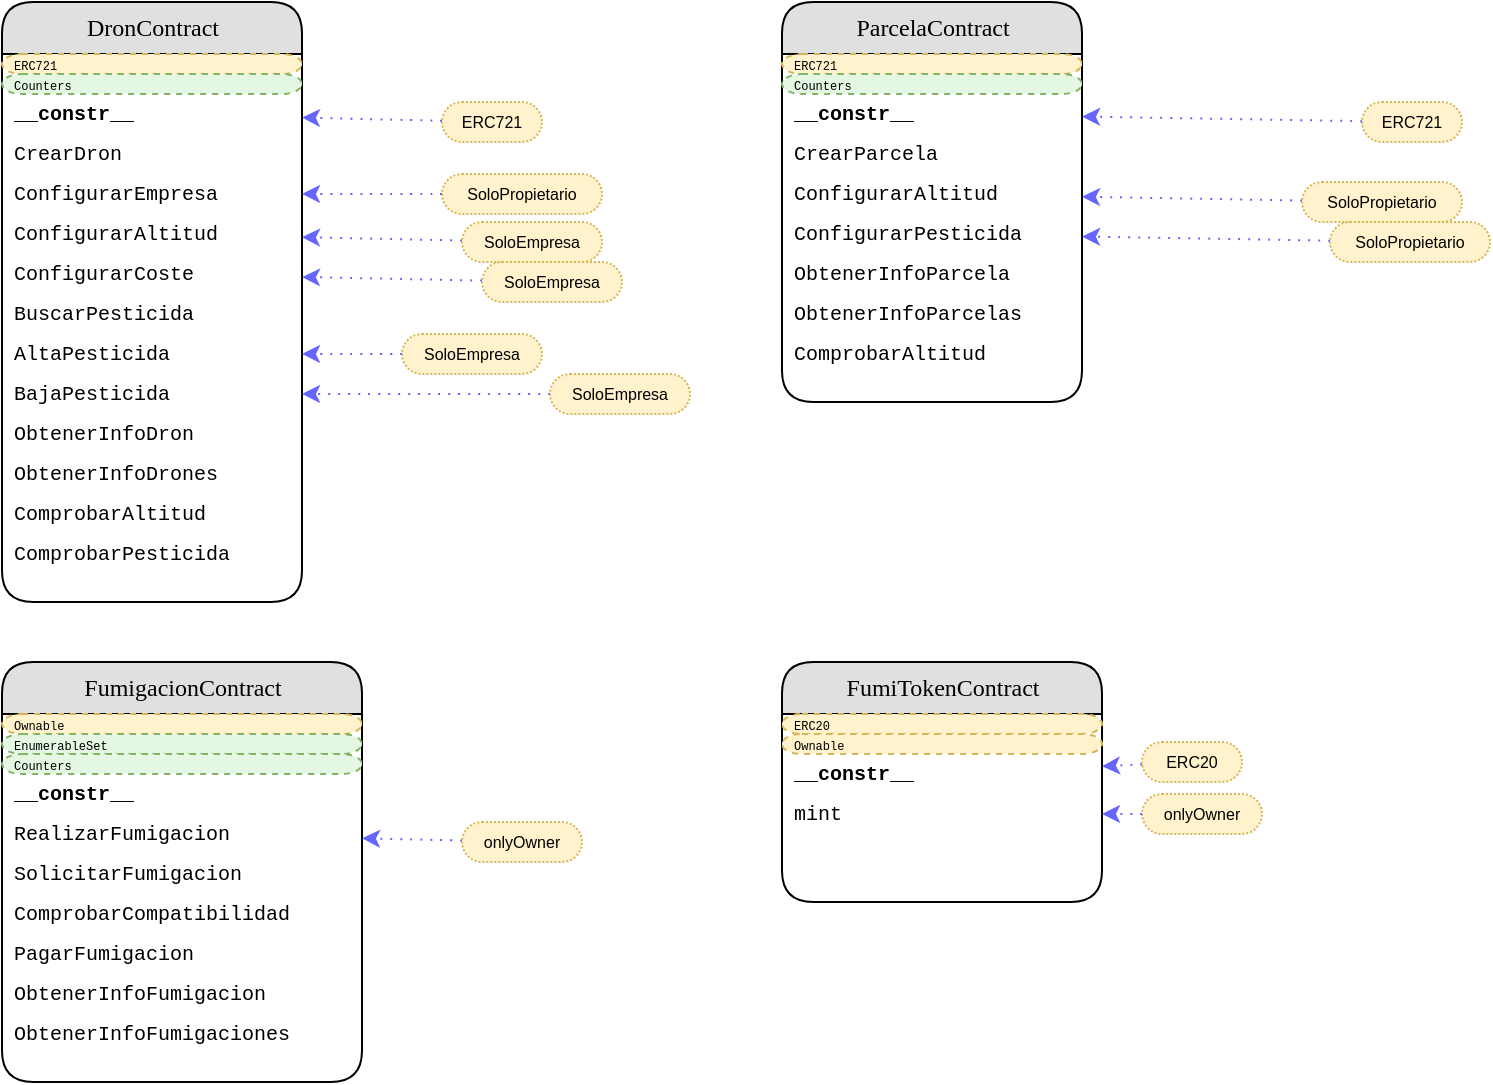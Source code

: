 <mxfile version="16.5.1" type="device" pages="2"><diagram id="Z4u0Mgou3W-D7SLCSRry" name="UMLs"><mxGraphModel dx="1083" dy="2153" grid="1" gridSize="10" guides="1" tooltips="1" connect="1" arrows="1" fold="1" page="1" pageScale="1" pageWidth="827" pageHeight="1169" math="0" shadow="0"><root><mxCell id="0"/><mxCell id="1" parent="0"/><UserObject label="DronContract" rparent="-" type="" override="" placeholders="1" id="sva-16476857508260"><mxCell style="swimlane;html=1;fontStyle=0;childLayout=stackLayout;horizontal=1;startSize=26;fillColor=#e0e0e0;horizontalStack=0;resizeParent=1;resizeLast=0;collapsible=1;marginBottom=0;swimlaneFillColor=#ffffff;align=center;rounded=1;shadow=0;comic=0;labelBackgroundColor=none;strokeColor=#000000;strokeWidth=1;fontFamily=Verdana;fontSize=12;fontColor=#000000;arcSize=20;" parent="1" vertex="1"><mxGeometry x="50" y="-1124" width="150" height="300" as="geometry"/></mxCell></UserObject><UserObject label="ERC721" rparent="0" type="mxgraph.bootstrap.rrect;strokeColor=none" override="fontSize=6" placeholders="1" id="sva-16476857508260_i0"><mxCell style="shape=mxgraph.bootstrap.rrect;strokeColor=none;html=1;fillColor=#fff2cc;strokeColor=#d6b656;dashed=1;spacingLeft=4;spacingRight=4;whiteSpace=wrap;overflow=hidden;rotatable=0;points=[[0,0.5],[1,0.5]];portConstraint=eastwest;fontFamily=Courier New;fontSize=10;align=left;fontSize=6" parent="sva-16476857508260" vertex="1"><mxGeometry y="26" width="150" height="10" as="geometry"/></mxCell></UserObject><UserObject label="Counters" rparent="0" type="mxgraph.bootstrap.rrect" override="fontSize=6" placeholders="1" id="sva-16476857508260_u0"><mxCell style="shape=mxgraph.bootstrap.rrect;html=1;fillColor=#E3F7E2;strokeColor=#82b366;dashed=1;spacingLeft=4;spacingRight=4;whiteSpace=wrap;overflow=hidden;rotatable=0;points=[[0,0.5],[1,0.5]];portConstraint=eastwest;fontFamily=Courier New;fontSize=10;align=left;fontSize=6" parent="sva-16476857508260" vertex="1"><mxGeometry y="36" width="150" height="10" as="geometry"/></mxCell></UserObject><UserObject label="&lt;b&gt;__constr__&lt;b&gt;" rparent="0" type="text;strokeColor=none" override="" placeholders="1" id="sva-16476857508260_f0"><mxCell style="shape=text;strokeColor=none;html=1;fillColor=none;spacingLeft=4;spacingRight=4;whiteSpace=wrap;overflow=hidden;rotatable=0;points=[[0,0.5],[1,0.5]];portConstraint=eastwest;fontFamily=Courier New;fontSize=10;align=left;" parent="sva-16476857508260" vertex="1"><mxGeometry y="46" width="150" height="20" as="geometry"/></mxCell></UserObject><UserObject label="CrearDron" rparent="0" type="text;strokeColor=none" override="" placeholders="1" id="sva-16476857508260_f1"><mxCell style="shape=text;strokeColor=none;html=1;fillColor=none;spacingLeft=4;spacingRight=4;whiteSpace=wrap;overflow=hidden;rotatable=0;points=[[0,0.5],[1,0.5]];portConstraint=eastwest;fontFamily=Courier New;fontSize=10;align=left;" parent="sva-16476857508260" vertex="1"><mxGeometry y="66" width="150" height="20" as="geometry"/></mxCell></UserObject><UserObject label="ConfigurarEmpresa" rparent="0" type="text;strokeColor=none" override="" placeholders="1" id="sva-16476857508260_f2"><mxCell style="shape=text;strokeColor=none;html=1;fillColor=none;spacingLeft=4;spacingRight=4;whiteSpace=wrap;overflow=hidden;rotatable=0;points=[[0,0.5],[1,0.5]];portConstraint=eastwest;fontFamily=Courier New;fontSize=10;align=left;" parent="sva-16476857508260" vertex="1"><mxGeometry y="86" width="150" height="20" as="geometry"/></mxCell></UserObject><UserObject label="ConfigurarAltitud" rparent="0" type="text;strokeColor=none" override="" placeholders="1" id="sva-16476857508260_f3"><mxCell style="shape=text;strokeColor=none;html=1;fillColor=none;spacingLeft=4;spacingRight=4;whiteSpace=wrap;overflow=hidden;rotatable=0;points=[[0,0.5],[1,0.5]];portConstraint=eastwest;fontFamily=Courier New;fontSize=10;align=left;" parent="sva-16476857508260" vertex="1"><mxGeometry y="106" width="150" height="20" as="geometry"/></mxCell></UserObject><UserObject label="ConfigurarCoste" rparent="0" type="text;strokeColor=none" override="" placeholders="1" id="sva-16476857508260_f4"><mxCell style="shape=text;strokeColor=none;html=1;fillColor=none;spacingLeft=4;spacingRight=4;whiteSpace=wrap;overflow=hidden;rotatable=0;points=[[0,0.5],[1,0.5]];portConstraint=eastwest;fontFamily=Courier New;fontSize=10;align=left;" parent="sva-16476857508260" vertex="1"><mxGeometry y="126" width="150" height="20" as="geometry"/></mxCell></UserObject><UserObject label="BuscarPesticida" rparent="0" type="text;strokeColor=none" override="" placeholders="1" id="sva-16476857508260_f5"><mxCell style="shape=text;strokeColor=none;html=1;fillColor=none;spacingLeft=4;spacingRight=4;whiteSpace=wrap;overflow=hidden;rotatable=0;points=[[0,0.5],[1,0.5]];portConstraint=eastwest;fontFamily=Courier New;fontSize=10;align=left;" parent="sva-16476857508260" vertex="1"><mxGeometry y="146" width="150" height="20" as="geometry"/></mxCell></UserObject><UserObject label="AltaPesticida" rparent="0" type="text;strokeColor=none" override="" placeholders="1" id="sva-16476857508260_f6"><mxCell style="shape=text;strokeColor=none;html=1;fillColor=none;spacingLeft=4;spacingRight=4;whiteSpace=wrap;overflow=hidden;rotatable=0;points=[[0,0.5],[1,0.5]];portConstraint=eastwest;fontFamily=Courier New;fontSize=10;align=left;" parent="sva-16476857508260" vertex="1"><mxGeometry y="166" width="150" height="20" as="geometry"/></mxCell></UserObject><UserObject label="BajaPesticida" rparent="0" type="text;strokeColor=none" override="" placeholders="1" id="sva-16476857508260_f7"><mxCell style="shape=text;strokeColor=none;html=1;fillColor=none;spacingLeft=4;spacingRight=4;whiteSpace=wrap;overflow=hidden;rotatable=0;points=[[0,0.5],[1,0.5]];portConstraint=eastwest;fontFamily=Courier New;fontSize=10;align=left;" parent="sva-16476857508260" vertex="1"><mxGeometry y="186" width="150" height="20" as="geometry"/></mxCell></UserObject><UserObject label="ObtenerInfoDron" rparent="0" type="text;strokeColor=none" override="" placeholders="1" id="sva-16476857508260_f8"><mxCell style="shape=text;strokeColor=none;html=1;fillColor=none;spacingLeft=4;spacingRight=4;whiteSpace=wrap;overflow=hidden;rotatable=0;points=[[0,0.5],[1,0.5]];portConstraint=eastwest;fontFamily=Courier New;fontSize=10;align=left;" parent="sva-16476857508260" vertex="1"><mxGeometry y="206" width="150" height="20" as="geometry"/></mxCell></UserObject><UserObject label="ObtenerInfoDrones" rparent="0" type="text;strokeColor=none" override="" placeholders="1" id="sva-16476857508260_f9"><mxCell style="shape=text;strokeColor=none;html=1;fillColor=none;spacingLeft=4;spacingRight=4;whiteSpace=wrap;overflow=hidden;rotatable=0;points=[[0,0.5],[1,0.5]];portConstraint=eastwest;fontFamily=Courier New;fontSize=10;align=left;" parent="sva-16476857508260" vertex="1"><mxGeometry y="226" width="150" height="20" as="geometry"/></mxCell></UserObject><UserObject label="ComprobarAltitud" rparent="0" type="text;strokeColor=none" override="" placeholders="1" id="sva-16476857508260_f10"><mxCell style="shape=text;strokeColor=none;html=1;fillColor=none;spacingLeft=4;spacingRight=4;whiteSpace=wrap;overflow=hidden;rotatable=0;points=[[0,0.5],[1,0.5]];portConstraint=eastwest;fontFamily=Courier New;fontSize=10;align=left;" parent="sva-16476857508260" vertex="1"><mxGeometry y="246" width="150" height="20" as="geometry"/></mxCell></UserObject><UserObject label="ComprobarPesticida" rparent="0" type="text;strokeColor=none" override="" placeholders="1" id="sva-16476857508260_f11"><mxCell style="shape=text;strokeColor=none;html=1;fillColor=none;spacingLeft=4;spacingRight=4;whiteSpace=wrap;overflow=hidden;rotatable=0;points=[[0,0.5],[1,0.5]];portConstraint=eastwest;fontFamily=Courier New;fontSize=10;align=left;" parent="sva-16476857508260" vertex="1"><mxGeometry y="266" width="150" height="20" as="geometry"/></mxCell></UserObject><UserObject label="ERC721" rparent="-" type="mxgraph.bootstrap.rrect" override="strokeColor=#d79b00;dashed=1;align=center;rSize=10;fontStyle=0;whiteSpace=wrap;dashPattern=1 1;strokeColor=#d6b656;fontSize=8;fontFamily=Helvetica" placeholders="1" id="sva-16476857508260_mod0_0"><mxCell style="shape=mxgraph.bootstrap.rrect;html=1;fillColor=#fff2cc;spacingLeft=4;spacingRight=4;whiteSpace=wrap;overflow=hidden;rotatable=0;points=[[0,0.5],[1,0.5]];portConstraint=eastwest;fontFamily=Courier New;fontSize=10;align=left;strokeColor=#d79b00;dashed=1;align=center;rSize=10;fontStyle=0;whiteSpace=wrap;dashPattern=1 1;strokeColor=#d6b656;fontSize=8;fontFamily=Helvetica" parent="1" vertex="1"><mxGeometry x="270" y="-1074" width="50" height="20" as="geometry"/></mxCell></UserObject><UserObject label="SoloPropietario" rparent="-" type="mxgraph.bootstrap.rrect" override="strokeColor=#d79b00;dashed=1;align=center;rSize=10;fontStyle=0;whiteSpace=wrap;dashPattern=1 1;strokeColor=#d6b656;fontSize=8;fontFamily=Helvetica" placeholders="1" id="sva-16476857508260_mod2_0"><mxCell style="shape=mxgraph.bootstrap.rrect;html=1;fillColor=#fff2cc;spacingLeft=4;spacingRight=4;whiteSpace=wrap;overflow=hidden;rotatable=0;points=[[0,0.5],[1,0.5]];portConstraint=eastwest;fontFamily=Courier New;fontSize=10;align=left;strokeColor=#d79b00;dashed=1;align=center;rSize=10;fontStyle=0;whiteSpace=wrap;dashPattern=1 1;strokeColor=#d6b656;fontSize=8;fontFamily=Helvetica" parent="1" vertex="1"><mxGeometry x="270" y="-1038" width="80" height="20" as="geometry"/></mxCell></UserObject><UserObject label="SoloEmpresa" rparent="-" type="mxgraph.bootstrap.rrect" override="strokeColor=#d79b00;dashed=1;align=center;rSize=10;fontStyle=0;whiteSpace=wrap;dashPattern=1 1;strokeColor=#d6b656;fontSize=8;fontFamily=Helvetica" placeholders="1" id="sva-16476857508260_mod3_0"><mxCell style="shape=mxgraph.bootstrap.rrect;html=1;fillColor=#fff2cc;spacingLeft=4;spacingRight=4;whiteSpace=wrap;overflow=hidden;rotatable=0;points=[[0,0.5],[1,0.5]];portConstraint=eastwest;fontFamily=Courier New;fontSize=10;align=left;strokeColor=#d79b00;dashed=1;align=center;rSize=10;fontStyle=0;whiteSpace=wrap;dashPattern=1 1;strokeColor=#d6b656;fontSize=8;fontFamily=Helvetica" parent="1" vertex="1"><mxGeometry x="280" y="-1014" width="70" height="20" as="geometry"/></mxCell></UserObject><UserObject label="SoloEmpresa" rparent="-" type="mxgraph.bootstrap.rrect" override="strokeColor=#d79b00;dashed=1;align=center;rSize=10;fontStyle=0;whiteSpace=wrap;dashPattern=1 1;strokeColor=#d6b656;fontSize=8;fontFamily=Helvetica" placeholders="1" id="sva-16476857508260_mod4_0"><mxCell style="shape=mxgraph.bootstrap.rrect;html=1;fillColor=#fff2cc;spacingLeft=4;spacingRight=4;whiteSpace=wrap;overflow=hidden;rotatable=0;points=[[0,0.5],[1,0.5]];portConstraint=eastwest;fontFamily=Courier New;fontSize=10;align=left;strokeColor=#d79b00;dashed=1;align=center;rSize=10;fontStyle=0;whiteSpace=wrap;dashPattern=1 1;strokeColor=#d6b656;fontSize=8;fontFamily=Helvetica" parent="1" vertex="1"><mxGeometry x="290" y="-994" width="70" height="20" as="geometry"/></mxCell></UserObject><UserObject label="SoloEmpresa" rparent="-" type="mxgraph.bootstrap.rrect" override="strokeColor=#d79b00;dashed=1;align=center;rSize=10;fontStyle=0;whiteSpace=wrap;dashPattern=1 1;strokeColor=#d6b656;fontSize=8;fontFamily=Helvetica" placeholders="1" id="sva-16476857508260_mod6_0"><mxCell style="shape=mxgraph.bootstrap.rrect;html=1;fillColor=#fff2cc;spacingLeft=4;spacingRight=4;whiteSpace=wrap;overflow=hidden;rotatable=0;points=[[0,0.5],[1,0.5]];portConstraint=eastwest;fontFamily=Courier New;fontSize=10;align=left;strokeColor=#d79b00;dashed=1;align=center;rSize=10;fontStyle=0;whiteSpace=wrap;dashPattern=1 1;strokeColor=#d6b656;fontSize=8;fontFamily=Helvetica" parent="1" vertex="1"><mxGeometry x="250" y="-958" width="70" height="20" as="geometry"/></mxCell></UserObject><UserObject label="SoloEmpresa" rparent="-" type="mxgraph.bootstrap.rrect" override="strokeColor=#d79b00;dashed=1;align=center;rSize=10;fontStyle=0;whiteSpace=wrap;dashPattern=1 1;strokeColor=#d6b656;fontSize=8;fontFamily=Helvetica" placeholders="1" id="sva-16476857508260_mod7_0"><mxCell style="shape=mxgraph.bootstrap.rrect;html=1;fillColor=#fff2cc;spacingLeft=4;spacingRight=4;whiteSpace=wrap;overflow=hidden;rotatable=0;points=[[0,0.5],[1,0.5]];portConstraint=eastwest;fontFamily=Courier New;fontSize=10;align=left;strokeColor=#d79b00;dashed=1;align=center;rSize=10;fontStyle=0;whiteSpace=wrap;dashPattern=1 1;strokeColor=#d6b656;fontSize=8;fontFamily=Helvetica" parent="1" vertex="1"><mxGeometry x="324" y="-938" width="70" height="20" as="geometry"/></mxCell></UserObject><mxCell id="smJV4LYlIAlW8HFdqsew-1" value="" style="curved=1;fontSize=11;noEdgeStyle=1;strokeColor=#6666FF;dashed=1;dashPattern=1 4;" parent="1" source="sva-16476857508260_mod0_0" target="sva-16476857508260_f0" edge="1"><mxGeometry relative="1" as="geometry"/></mxCell><mxCell id="smJV4LYlIAlW8HFdqsew-2" value="" style="curved=1;fontSize=11;noEdgeStyle=1;strokeColor=#6666FF;dashed=1;dashPattern=1 4;" parent="1" source="sva-16476857508260_mod2_0" target="sva-16476857508260_f2" edge="1"><mxGeometry relative="1" as="geometry"/></mxCell><mxCell id="smJV4LYlIAlW8HFdqsew-3" value="" style="curved=1;fontSize=11;noEdgeStyle=1;strokeColor=#6666FF;dashed=1;dashPattern=1 4;" parent="1" source="sva-16476857508260_mod3_0" target="sva-16476857508260_f3" edge="1"><mxGeometry relative="1" as="geometry"/></mxCell><mxCell id="smJV4LYlIAlW8HFdqsew-4" value="" style="curved=1;fontSize=11;noEdgeStyle=1;strokeColor=#6666FF;dashed=1;dashPattern=1 4;" parent="1" source="sva-16476857508260_mod4_0" target="sva-16476857508260_f4" edge="1"><mxGeometry relative="1" as="geometry"/></mxCell><mxCell id="smJV4LYlIAlW8HFdqsew-5" value="" style="curved=1;fontSize=11;noEdgeStyle=1;strokeColor=#6666FF;dashed=1;dashPattern=1 4;" parent="1" source="sva-16476857508260_mod6_0" target="sva-16476857508260_f6" edge="1"><mxGeometry relative="1" as="geometry"/></mxCell><mxCell id="smJV4LYlIAlW8HFdqsew-6" value="" style="curved=1;fontSize=11;noEdgeStyle=1;strokeColor=#6666FF;dashed=1;dashPattern=1 4;" parent="1" source="sva-16476857508260_mod7_0" target="sva-16476857508260_f7" edge="1"><mxGeometry relative="1" as="geometry"/></mxCell><UserObject label="FumigacionContract" rparent="-" type="" override="" placeholders="1" id="sva-16476860529890"><mxCell style="swimlane;html=1;fontStyle=0;childLayout=stackLayout;horizontal=1;startSize=26;fillColor=#e0e0e0;horizontalStack=0;resizeParent=1;resizeLast=0;collapsible=1;marginBottom=0;swimlaneFillColor=#ffffff;align=center;rounded=1;shadow=0;comic=0;labelBackgroundColor=none;strokeColor=#000000;strokeWidth=1;fontFamily=Verdana;fontSize=12;fontColor=#000000;arcSize=20;" parent="1" vertex="1"><mxGeometry x="50" y="-794" width="180" height="210" as="geometry"/></mxCell></UserObject><UserObject label="Ownable" rparent="0" type="mxgraph.bootstrap.rrect;strokeColor=none" override="fontSize=6" placeholders="1" id="sva-16476860529890_i0"><mxCell style="shape=mxgraph.bootstrap.rrect;strokeColor=none;html=1;fillColor=#fff2cc;strokeColor=#d6b656;dashed=1;spacingLeft=4;spacingRight=4;whiteSpace=wrap;overflow=hidden;rotatable=0;points=[[0,0.5],[1,0.5]];portConstraint=eastwest;fontFamily=Courier New;fontSize=10;align=left;fontSize=6" parent="sva-16476860529890" vertex="1"><mxGeometry y="26" width="180" height="10" as="geometry"/></mxCell></UserObject><UserObject label="EnumerableSet" rparent="0" type="mxgraph.bootstrap.rrect" override="fontSize=6" placeholders="1" id="sva-16476860529890_u0"><mxCell style="shape=mxgraph.bootstrap.rrect;html=1;fillColor=#E3F7E2;strokeColor=#82b366;dashed=1;spacingLeft=4;spacingRight=4;whiteSpace=wrap;overflow=hidden;rotatable=0;points=[[0,0.5],[1,0.5]];portConstraint=eastwest;fontFamily=Courier New;fontSize=10;align=left;fontSize=6" parent="sva-16476860529890" vertex="1"><mxGeometry y="36" width="180" height="10" as="geometry"/></mxCell></UserObject><UserObject label="Counters" rparent="0" type="mxgraph.bootstrap.rrect" override="fontSize=6" placeholders="1" id="sva-16476860529890_u1"><mxCell style="shape=mxgraph.bootstrap.rrect;html=1;fillColor=#E3F7E2;strokeColor=#82b366;dashed=1;spacingLeft=4;spacingRight=4;whiteSpace=wrap;overflow=hidden;rotatable=0;points=[[0,0.5],[1,0.5]];portConstraint=eastwest;fontFamily=Courier New;fontSize=10;align=left;fontSize=6" parent="sva-16476860529890" vertex="1"><mxGeometry y="46" width="180" height="10" as="geometry"/></mxCell></UserObject><UserObject label="&lt;b&gt;__constr__&lt;b&gt;" rparent="0" type="text;strokeColor=none" override="" placeholders="1" id="sva-16476860529890_f0"><mxCell style="shape=text;strokeColor=none;html=1;fillColor=none;spacingLeft=4;spacingRight=4;whiteSpace=wrap;overflow=hidden;rotatable=0;points=[[0,0.5],[1,0.5]];portConstraint=eastwest;fontFamily=Courier New;fontSize=10;align=left;" parent="sva-16476860529890" vertex="1"><mxGeometry y="56" width="180" height="20" as="geometry"/></mxCell></UserObject><UserObject label="RealizarFumigacion" rparent="0" type="text;strokeColor=none" override="" placeholders="1" id="sva-16476860529890_f1"><mxCell style="shape=text;strokeColor=none;html=1;fillColor=none;spacingLeft=4;spacingRight=4;whiteSpace=wrap;overflow=hidden;rotatable=0;points=[[0,0.5],[1,0.5]];portConstraint=eastwest;fontFamily=Courier New;fontSize=10;align=left;" parent="sva-16476860529890" vertex="1"><mxGeometry y="76" width="180" height="20" as="geometry"/></mxCell></UserObject><UserObject label="SolicitarFumigacion" rparent="0" type="text;strokeColor=none" override="" placeholders="1" id="sva-16476860529890_f2"><mxCell style="shape=text;strokeColor=none;html=1;fillColor=none;spacingLeft=4;spacingRight=4;whiteSpace=wrap;overflow=hidden;rotatable=0;points=[[0,0.5],[1,0.5]];portConstraint=eastwest;fontFamily=Courier New;fontSize=10;align=left;" parent="sva-16476860529890" vertex="1"><mxGeometry y="96" width="180" height="20" as="geometry"/></mxCell></UserObject><UserObject label="ComprobarCompatibilidad" rparent="0" type="text;strokeColor=none" override="" placeholders="1" id="sva-16476860529890_f3"><mxCell style="shape=text;strokeColor=none;html=1;fillColor=none;spacingLeft=4;spacingRight=4;whiteSpace=wrap;overflow=hidden;rotatable=0;points=[[0,0.5],[1,0.5]];portConstraint=eastwest;fontFamily=Courier New;fontSize=10;align=left;" parent="sva-16476860529890" vertex="1"><mxGeometry y="116" width="180" height="20" as="geometry"/></mxCell></UserObject><UserObject label="PagarFumigacion" rparent="0" type="text;strokeColor=none" override="" placeholders="1" id="sva-16476860529890_f4"><mxCell style="shape=text;strokeColor=none;html=1;fillColor=none;spacingLeft=4;spacingRight=4;whiteSpace=wrap;overflow=hidden;rotatable=0;points=[[0,0.5],[1,0.5]];portConstraint=eastwest;fontFamily=Courier New;fontSize=10;align=left;" parent="sva-16476860529890" vertex="1"><mxGeometry y="136" width="180" height="20" as="geometry"/></mxCell></UserObject><UserObject label="ObtenerInfoFumigacion" rparent="0" type="text;strokeColor=none" override="" placeholders="1" id="sva-16476860529890_f5"><mxCell style="shape=text;strokeColor=none;html=1;fillColor=none;spacingLeft=4;spacingRight=4;whiteSpace=wrap;overflow=hidden;rotatable=0;points=[[0,0.5],[1,0.5]];portConstraint=eastwest;fontFamily=Courier New;fontSize=10;align=left;" parent="sva-16476860529890" vertex="1"><mxGeometry y="156" width="180" height="20" as="geometry"/></mxCell></UserObject><UserObject label="ObtenerInfoFumigaciones" rparent="0" type="text;strokeColor=none" override="" placeholders="1" id="sva-16476860529890_f6"><mxCell style="shape=text;strokeColor=none;html=1;fillColor=none;spacingLeft=4;spacingRight=4;whiteSpace=wrap;overflow=hidden;rotatable=0;points=[[0,0.5],[1,0.5]];portConstraint=eastwest;fontFamily=Courier New;fontSize=10;align=left;" parent="sva-16476860529890" vertex="1"><mxGeometry y="176" width="180" height="20" as="geometry"/></mxCell></UserObject><UserObject label="onlyOwner" rparent="-" type="mxgraph.bootstrap.rrect" override="strokeColor=#d79b00;dashed=1;align=center;rSize=10;fontStyle=0;whiteSpace=wrap;dashPattern=1 1;strokeColor=#d6b656;fontSize=8;fontFamily=Helvetica" placeholders="1" id="sva-16476860529890_mod1_0"><mxCell style="shape=mxgraph.bootstrap.rrect;html=1;fillColor=#fff2cc;spacingLeft=4;spacingRight=4;whiteSpace=wrap;overflow=hidden;rotatable=0;points=[[0,0.5],[1,0.5]];portConstraint=eastwest;fontFamily=Courier New;fontSize=10;align=left;strokeColor=#d79b00;dashed=1;align=center;rSize=10;fontStyle=0;whiteSpace=wrap;dashPattern=1 1;strokeColor=#d6b656;fontSize=8;fontFamily=Helvetica" parent="1" vertex="1"><mxGeometry x="280" y="-714" width="60" height="20" as="geometry"/></mxCell></UserObject><mxCell id="FIYUe12W5nl7O50-Jits-1" value="" style="curved=1;fontSize=11;noEdgeStyle=1;strokeColor=#6666FF;dashed=1;dashPattern=1 4;" parent="1" source="sva-16476860529890_mod1_0" target="sva-16476860529890_f1" edge="1"><mxGeometry relative="1" as="geometry"/></mxCell><UserObject label="ParcelaContract" rparent="-" type="" override="" placeholders="1" id="sva-16476861999580"><mxCell style="swimlane;html=1;fontStyle=0;childLayout=stackLayout;horizontal=1;startSize=26;fillColor=#e0e0e0;horizontalStack=0;resizeParent=1;resizeLast=0;collapsible=1;marginBottom=0;swimlaneFillColor=#ffffff;align=center;rounded=1;shadow=0;comic=0;labelBackgroundColor=none;strokeColor=#000000;strokeWidth=1;fontFamily=Verdana;fontSize=12;fontColor=#000000;arcSize=20;" parent="1" vertex="1"><mxGeometry x="440" y="-1124" width="150" height="200" as="geometry"/></mxCell></UserObject><UserObject label="ERC721" rparent="0" type="mxgraph.bootstrap.rrect;strokeColor=none" override="fontSize=6" placeholders="1" id="sva-16476861999580_i0"><mxCell style="shape=mxgraph.bootstrap.rrect;strokeColor=none;html=1;fillColor=#fff2cc;strokeColor=#d6b656;dashed=1;spacingLeft=4;spacingRight=4;whiteSpace=wrap;overflow=hidden;rotatable=0;points=[[0,0.5],[1,0.5]];portConstraint=eastwest;fontFamily=Courier New;fontSize=10;align=left;fontSize=6" parent="sva-16476861999580" vertex="1"><mxGeometry y="26" width="150" height="10" as="geometry"/></mxCell></UserObject><UserObject label="Counters" rparent="0" type="mxgraph.bootstrap.rrect" override="fontSize=6" placeholders="1" id="sva-16476861999580_u0"><mxCell style="shape=mxgraph.bootstrap.rrect;html=1;fillColor=#E3F7E2;strokeColor=#82b366;dashed=1;spacingLeft=4;spacingRight=4;whiteSpace=wrap;overflow=hidden;rotatable=0;points=[[0,0.5],[1,0.5]];portConstraint=eastwest;fontFamily=Courier New;fontSize=10;align=left;fontSize=6" parent="sva-16476861999580" vertex="1"><mxGeometry y="36" width="150" height="10" as="geometry"/></mxCell></UserObject><UserObject label="&lt;b&gt;__constr__&lt;b&gt;" rparent="0" type="text;strokeColor=none" override="" placeholders="1" id="sva-16476861999580_f0"><mxCell style="shape=text;strokeColor=none;html=1;fillColor=none;spacingLeft=4;spacingRight=4;whiteSpace=wrap;overflow=hidden;rotatable=0;points=[[0,0.5],[1,0.5]];portConstraint=eastwest;fontFamily=Courier New;fontSize=10;align=left;" parent="sva-16476861999580" vertex="1"><mxGeometry y="46" width="150" height="20" as="geometry"/></mxCell></UserObject><UserObject label="CrearParcela" rparent="0" type="text;strokeColor=none" override="" placeholders="1" id="sva-16476861999580_f1"><mxCell style="shape=text;strokeColor=none;html=1;fillColor=none;spacingLeft=4;spacingRight=4;whiteSpace=wrap;overflow=hidden;rotatable=0;points=[[0,0.5],[1,0.5]];portConstraint=eastwest;fontFamily=Courier New;fontSize=10;align=left;" parent="sva-16476861999580" vertex="1"><mxGeometry y="66" width="150" height="20" as="geometry"/></mxCell></UserObject><UserObject label="ConfigurarAltitud" rparent="0" type="text;strokeColor=none" override="" placeholders="1" id="sva-16476861999580_f2"><mxCell style="shape=text;strokeColor=none;html=1;fillColor=none;spacingLeft=4;spacingRight=4;whiteSpace=wrap;overflow=hidden;rotatable=0;points=[[0,0.5],[1,0.5]];portConstraint=eastwest;fontFamily=Courier New;fontSize=10;align=left;" parent="sva-16476861999580" vertex="1"><mxGeometry y="86" width="150" height="20" as="geometry"/></mxCell></UserObject><UserObject label="ConfigurarPesticida" rparent="0" type="text;strokeColor=none" override="" placeholders="1" id="sva-16476861999580_f3"><mxCell style="shape=text;strokeColor=none;html=1;fillColor=none;spacingLeft=4;spacingRight=4;whiteSpace=wrap;overflow=hidden;rotatable=0;points=[[0,0.5],[1,0.5]];portConstraint=eastwest;fontFamily=Courier New;fontSize=10;align=left;" parent="sva-16476861999580" vertex="1"><mxGeometry y="106" width="150" height="20" as="geometry"/></mxCell></UserObject><UserObject label="ObtenerInfoParcela" rparent="0" type="text;strokeColor=none" override="" placeholders="1" id="sva-16476861999580_f4"><mxCell style="shape=text;strokeColor=none;html=1;fillColor=none;spacingLeft=4;spacingRight=4;whiteSpace=wrap;overflow=hidden;rotatable=0;points=[[0,0.5],[1,0.5]];portConstraint=eastwest;fontFamily=Courier New;fontSize=10;align=left;" parent="sva-16476861999580" vertex="1"><mxGeometry y="126" width="150" height="20" as="geometry"/></mxCell></UserObject><UserObject label="ObtenerInfoParcelas" rparent="0" type="text;strokeColor=none" override="" placeholders="1" id="sva-16476861999580_f5"><mxCell style="shape=text;strokeColor=none;html=1;fillColor=none;spacingLeft=4;spacingRight=4;whiteSpace=wrap;overflow=hidden;rotatable=0;points=[[0,0.5],[1,0.5]];portConstraint=eastwest;fontFamily=Courier New;fontSize=10;align=left;" parent="sva-16476861999580" vertex="1"><mxGeometry y="146" width="150" height="20" as="geometry"/></mxCell></UserObject><UserObject label="ComprobarAltitud" rparent="0" type="text;strokeColor=none" override="" placeholders="1" id="sva-16476861999580_f6"><mxCell style="shape=text;strokeColor=none;html=1;fillColor=none;spacingLeft=4;spacingRight=4;whiteSpace=wrap;overflow=hidden;rotatable=0;points=[[0,0.5],[1,0.5]];portConstraint=eastwest;fontFamily=Courier New;fontSize=10;align=left;" parent="sva-16476861999580" vertex="1"><mxGeometry y="166" width="150" height="20" as="geometry"/></mxCell></UserObject><UserObject label="ERC721" rparent="-" type="mxgraph.bootstrap.rrect" override="strokeColor=#d79b00;dashed=1;align=center;rSize=10;fontStyle=0;whiteSpace=wrap;dashPattern=1 1;strokeColor=#d6b656;fontSize=8;fontFamily=Helvetica" placeholders="1" id="sva-16476861999580_mod0_0"><mxCell style="shape=mxgraph.bootstrap.rrect;html=1;fillColor=#fff2cc;spacingLeft=4;spacingRight=4;whiteSpace=wrap;overflow=hidden;rotatable=0;points=[[0,0.5],[1,0.5]];portConstraint=eastwest;fontFamily=Courier New;fontSize=10;align=left;strokeColor=#d79b00;dashed=1;align=center;rSize=10;fontStyle=0;whiteSpace=wrap;dashPattern=1 1;strokeColor=#d6b656;fontSize=8;fontFamily=Helvetica" parent="1" vertex="1"><mxGeometry x="730" y="-1074" width="50" height="20" as="geometry"/></mxCell></UserObject><UserObject label="SoloPropietario" rparent="-" type="mxgraph.bootstrap.rrect" override="strokeColor=#d79b00;dashed=1;align=center;rSize=10;fontStyle=0;whiteSpace=wrap;dashPattern=1 1;strokeColor=#d6b656;fontSize=8;fontFamily=Helvetica" placeholders="1" id="sva-16476861999580_mod2_0"><mxCell style="shape=mxgraph.bootstrap.rrect;html=1;fillColor=#fff2cc;spacingLeft=4;spacingRight=4;whiteSpace=wrap;overflow=hidden;rotatable=0;points=[[0,0.5],[1,0.5]];portConstraint=eastwest;fontFamily=Courier New;fontSize=10;align=left;strokeColor=#d79b00;dashed=1;align=center;rSize=10;fontStyle=0;whiteSpace=wrap;dashPattern=1 1;strokeColor=#d6b656;fontSize=8;fontFamily=Helvetica" parent="1" vertex="1"><mxGeometry x="700" y="-1034" width="80" height="20" as="geometry"/></mxCell></UserObject><UserObject label="SoloPropietario" rparent="-" type="mxgraph.bootstrap.rrect" override="strokeColor=#d79b00;dashed=1;align=center;rSize=10;fontStyle=0;whiteSpace=wrap;dashPattern=1 1;strokeColor=#d6b656;fontSize=8;fontFamily=Helvetica" placeholders="1" id="sva-16476861999580_mod3_0"><mxCell style="shape=mxgraph.bootstrap.rrect;html=1;fillColor=#fff2cc;spacingLeft=4;spacingRight=4;whiteSpace=wrap;overflow=hidden;rotatable=0;points=[[0,0.5],[1,0.5]];portConstraint=eastwest;fontFamily=Courier New;fontSize=10;align=left;strokeColor=#d79b00;dashed=1;align=center;rSize=10;fontStyle=0;whiteSpace=wrap;dashPattern=1 1;strokeColor=#d6b656;fontSize=8;fontFamily=Helvetica" parent="1" vertex="1"><mxGeometry x="714" y="-1014" width="80" height="20" as="geometry"/></mxCell></UserObject><mxCell id="FIYUe12W5nl7O50-Jits-2" value="" style="curved=1;fontSize=11;noEdgeStyle=1;strokeColor=#6666FF;dashed=1;dashPattern=1 4;" parent="1" source="sva-16476861999580_mod0_0" target="sva-16476861999580_f0" edge="1"><mxGeometry relative="1" as="geometry"/></mxCell><mxCell id="FIYUe12W5nl7O50-Jits-3" value="" style="curved=1;fontSize=11;noEdgeStyle=1;strokeColor=#6666FF;dashed=1;dashPattern=1 4;" parent="1" source="sva-16476861999580_mod2_0" target="sva-16476861999580_f2" edge="1"><mxGeometry relative="1" as="geometry"/></mxCell><mxCell id="FIYUe12W5nl7O50-Jits-4" value="" style="curved=1;fontSize=11;noEdgeStyle=1;strokeColor=#6666FF;dashed=1;dashPattern=1 4;" parent="1" source="sva-16476861999580_mod3_0" target="sva-16476861999580_f3" edge="1"><mxGeometry relative="1" as="geometry"/></mxCell><UserObject label="FumiTokenContract" rparent="-" type="" override="" placeholders="1" id="sva-16476864973130"><mxCell style="swimlane;html=1;fontStyle=0;childLayout=stackLayout;horizontal=1;startSize=26;fillColor=#e0e0e0;horizontalStack=0;resizeParent=1;resizeLast=0;collapsible=1;marginBottom=0;swimlaneFillColor=#ffffff;align=center;rounded=1;shadow=0;comic=0;labelBackgroundColor=none;strokeColor=#000000;strokeWidth=1;fontFamily=Verdana;fontSize=12;fontColor=#000000;arcSize=20;" parent="1" vertex="1"><mxGeometry x="440" y="-794" width="160" height="120" as="geometry"/></mxCell></UserObject><UserObject label="ERC20" rparent="0" type="mxgraph.bootstrap.rrect;strokeColor=none" override="fontSize=6" placeholders="1" id="sva-16476864973130_i0"><mxCell style="shape=mxgraph.bootstrap.rrect;strokeColor=none;html=1;fillColor=#fff2cc;strokeColor=#d6b656;dashed=1;spacingLeft=4;spacingRight=4;whiteSpace=wrap;overflow=hidden;rotatable=0;points=[[0,0.5],[1,0.5]];portConstraint=eastwest;fontFamily=Courier New;fontSize=10;align=left;fontSize=6" parent="sva-16476864973130" vertex="1"><mxGeometry y="26" width="160" height="10" as="geometry"/></mxCell></UserObject><UserObject label="Ownable" rparent="0" type="mxgraph.bootstrap.rrect;strokeColor=none" override="fontSize=6" placeholders="1" id="sva-16476864973130_i1"><mxCell style="shape=mxgraph.bootstrap.rrect;strokeColor=none;html=1;fillColor=#fff2cc;strokeColor=#d6b656;dashed=1;spacingLeft=4;spacingRight=4;whiteSpace=wrap;overflow=hidden;rotatable=0;points=[[0,0.5],[1,0.5]];portConstraint=eastwest;fontFamily=Courier New;fontSize=10;align=left;fontSize=6" parent="sva-16476864973130" vertex="1"><mxGeometry y="36" width="160" height="10" as="geometry"/></mxCell></UserObject><UserObject label="&lt;b&gt;__constr__&lt;b&gt;" rparent="0" type="text;strokeColor=none" override="" placeholders="1" id="sva-16476864973130_f0"><mxCell style="shape=text;strokeColor=none;html=1;fillColor=none;spacingLeft=4;spacingRight=4;whiteSpace=wrap;overflow=hidden;rotatable=0;points=[[0,0.5],[1,0.5]];portConstraint=eastwest;fontFamily=Courier New;fontSize=10;align=left;" parent="sva-16476864973130" vertex="1"><mxGeometry y="46" width="160" height="20" as="geometry"/></mxCell></UserObject><UserObject label="mint" rparent="0" type="text;strokeColor=none" override="" placeholders="1" id="sva-16476864973130_f1"><mxCell style="shape=text;strokeColor=none;html=1;fillColor=none;spacingLeft=4;spacingRight=4;whiteSpace=wrap;overflow=hidden;rotatable=0;points=[[0,0.5],[1,0.5]];portConstraint=eastwest;fontFamily=Courier New;fontSize=10;align=left;" parent="sva-16476864973130" vertex="1"><mxGeometry y="66" width="160" height="20" as="geometry"/></mxCell></UserObject><UserObject label="ERC20" rparent="-" type="mxgraph.bootstrap.rrect" override="strokeColor=#d79b00;dashed=1;align=center;rSize=10;fontStyle=0;whiteSpace=wrap;dashPattern=1 1;strokeColor=#d6b656;fontSize=8;fontFamily=Helvetica" placeholders="1" id="sva-16476864973130_mod0_0"><mxCell style="shape=mxgraph.bootstrap.rrect;html=1;fillColor=#fff2cc;spacingLeft=4;spacingRight=4;whiteSpace=wrap;overflow=hidden;rotatable=0;points=[[0,0.5],[1,0.5]];portConstraint=eastwest;fontFamily=Courier New;fontSize=10;align=left;strokeColor=#d79b00;dashed=1;align=center;rSize=10;fontStyle=0;whiteSpace=wrap;dashPattern=1 1;strokeColor=#d6b656;fontSize=8;fontFamily=Helvetica" parent="1" vertex="1"><mxGeometry x="620" y="-754" width="50" height="20" as="geometry"/></mxCell></UserObject><UserObject label="onlyOwner" rparent="-" type="mxgraph.bootstrap.rrect" override="strokeColor=#d79b00;dashed=1;align=center;rSize=10;fontStyle=0;whiteSpace=wrap;dashPattern=1 1;strokeColor=#d6b656;fontSize=8;fontFamily=Helvetica" placeholders="1" id="sva-16476864973130_mod1_0"><mxCell style="shape=mxgraph.bootstrap.rrect;html=1;fillColor=#fff2cc;spacingLeft=4;spacingRight=4;whiteSpace=wrap;overflow=hidden;rotatable=0;points=[[0,0.5],[1,0.5]];portConstraint=eastwest;fontFamily=Courier New;fontSize=10;align=left;strokeColor=#d79b00;dashed=1;align=center;rSize=10;fontStyle=0;whiteSpace=wrap;dashPattern=1 1;strokeColor=#d6b656;fontSize=8;fontFamily=Helvetica" parent="1" vertex="1"><mxGeometry x="620" y="-728" width="60" height="20" as="geometry"/></mxCell></UserObject><mxCell id="FIYUe12W5nl7O50-Jits-5" value="" style="curved=1;fontSize=11;noEdgeStyle=1;strokeColor=#6666FF;dashed=1;dashPattern=1 4;" parent="1" source="sva-16476864973130_mod0_0" target="sva-16476864973130_f0" edge="1"><mxGeometry relative="1" as="geometry"/></mxCell><mxCell id="FIYUe12W5nl7O50-Jits-6" value="" style="curved=1;fontSize=11;noEdgeStyle=1;strokeColor=#6666FF;dashed=1;dashPattern=1 4;" parent="1" source="sva-16476864973130_mod1_0" target="sva-16476864973130_f1" edge="1"><mxGeometry relative="1" as="geometry"/></mxCell></root></mxGraphModel></diagram><diagram id="gJNFEXV3GbrB-XywSmsT" name="PlantUML"><mxGraphModel dx="1083" dy="984" grid="1" gridSize="10" guides="1" tooltips="1" connect="1" arrows="1" fold="1" page="1" pageScale="1" pageWidth="827" pageHeight="1169" math="0" shadow="0"><root><mxCell id="VYckALUQ5vn0z00va2vU-0"/><mxCell id="VYckALUQ5vn0z00va2vU-1" parent="VYckALUQ5vn0z00va2vU-0"/></root></mxGraphModel></diagram></mxfile>